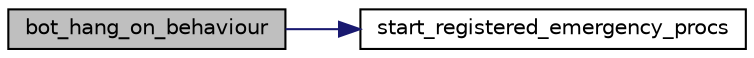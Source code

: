 digraph G
{
  edge [fontname="Helvetica",fontsize="10",labelfontname="Helvetica",labelfontsize="10"];
  node [fontname="Helvetica",fontsize="10",shape=record];
  rankdir="LR";
  Node1 [label="bot_hang_on_behaviour",height=0.2,width=0.4,color="black", fillcolor="grey75", style="filled" fontcolor="black"];
  Node1 -> Node2 [color="midnightblue",fontsize="10",style="solid",fontname="Helvetica"];
  Node2 [label="start_registered_emergency_procs",height=0.2,width=0.4,color="black", fillcolor="white", style="filled",URL="$bot-logic_8c.html#a7a99d860f2e55d72ad544e4d6331760e",tooltip="Beim Ausloesen eines Notfalls wird diese Routine angesprungen und ruft alle registrierten Prozeduren ..."];
}
